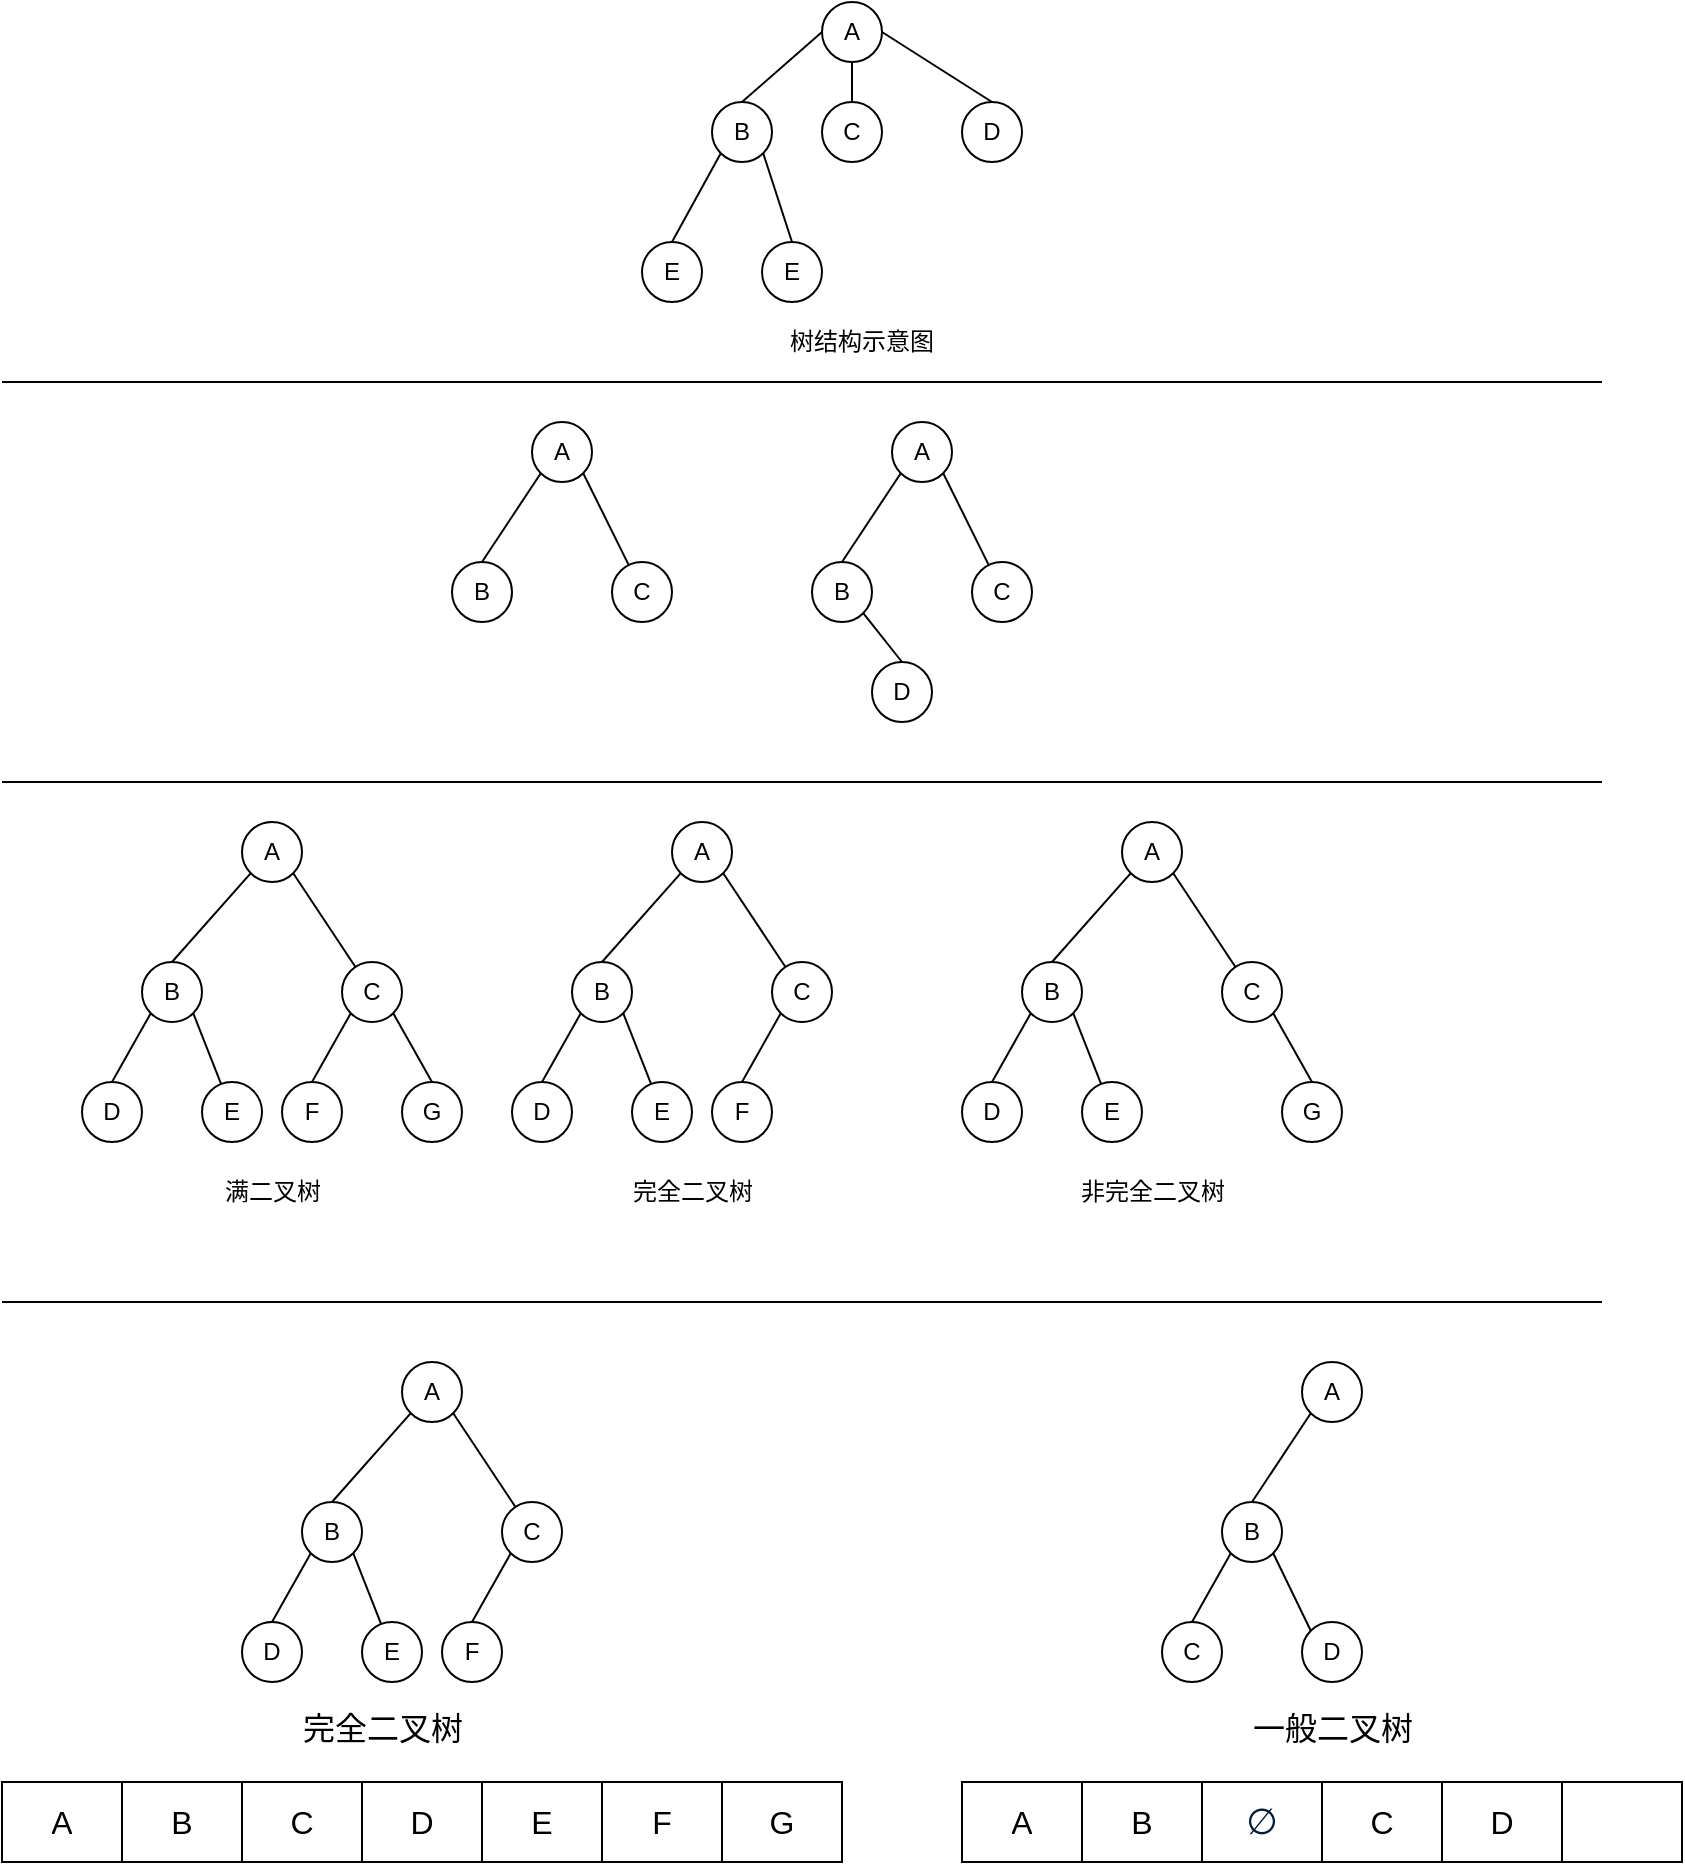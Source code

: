 <mxfile>
    <diagram id="koq7l3PGdgHiIWpdA3eX" name="Page-1">
        <mxGraphModel dx="1160" dy="493" grid="0" gridSize="10" guides="1" tooltips="1" connect="1" arrows="1" fold="1" page="1" pageScale="1" pageWidth="850" pageHeight="1100" math="0" shadow="0">
            <root>
                <mxCell id="0"/>
                <mxCell id="1" parent="0"/>
                <mxCell id="2" value="A" style="ellipse;whiteSpace=wrap;html=1;aspect=fixed;" parent="1" vertex="1">
                    <mxGeometry x="450" y="30" width="30" height="30" as="geometry"/>
                </mxCell>
                <mxCell id="12" value="B" style="ellipse;whiteSpace=wrap;html=1;aspect=fixed;" parent="1" vertex="1">
                    <mxGeometry x="395" y="80" width="30" height="30" as="geometry"/>
                </mxCell>
                <mxCell id="13" value="C" style="ellipse;whiteSpace=wrap;html=1;aspect=fixed;" parent="1" vertex="1">
                    <mxGeometry x="450" y="80" width="30" height="30" as="geometry"/>
                </mxCell>
                <mxCell id="14" value="D" style="ellipse;whiteSpace=wrap;html=1;aspect=fixed;" parent="1" vertex="1">
                    <mxGeometry x="520" y="80" width="30" height="30" as="geometry"/>
                </mxCell>
                <mxCell id="15" value="" style="endArrow=none;html=1;entryX=0;entryY=0.5;entryDx=0;entryDy=0;exitX=0.5;exitY=0;exitDx=0;exitDy=0;" parent="1" source="12" target="2" edge="1">
                    <mxGeometry width="50" height="50" relative="1" as="geometry">
                        <mxPoint x="480" y="240" as="sourcePoint"/>
                        <mxPoint x="530" y="190" as="targetPoint"/>
                    </mxGeometry>
                </mxCell>
                <mxCell id="16" value="" style="endArrow=none;html=1;entryX=1;entryY=0.5;entryDx=0;entryDy=0;exitX=0.5;exitY=0;exitDx=0;exitDy=0;" parent="1" source="14" target="2" edge="1">
                    <mxGeometry width="50" height="50" relative="1" as="geometry">
                        <mxPoint x="480" y="240" as="sourcePoint"/>
                        <mxPoint x="530" y="190" as="targetPoint"/>
                    </mxGeometry>
                </mxCell>
                <mxCell id="17" value="" style="endArrow=none;html=1;entryX=0.5;entryY=1;entryDx=0;entryDy=0;" parent="1" target="2" edge="1">
                    <mxGeometry width="50" height="50" relative="1" as="geometry">
                        <mxPoint x="465" y="80" as="sourcePoint"/>
                        <mxPoint x="530" y="190" as="targetPoint"/>
                    </mxGeometry>
                </mxCell>
                <mxCell id="18" value="E" style="ellipse;whiteSpace=wrap;html=1;aspect=fixed;" parent="1" vertex="1">
                    <mxGeometry x="360" y="150" width="30" height="30" as="geometry"/>
                </mxCell>
                <mxCell id="19" value="E" style="ellipse;whiteSpace=wrap;html=1;aspect=fixed;" parent="1" vertex="1">
                    <mxGeometry x="420" y="150" width="30" height="30" as="geometry"/>
                </mxCell>
                <mxCell id="20" value="" style="endArrow=none;html=1;entryX=0;entryY=1;entryDx=0;entryDy=0;exitX=0.5;exitY=0;exitDx=0;exitDy=0;" parent="1" source="18" target="12" edge="1">
                    <mxGeometry width="50" height="50" relative="1" as="geometry">
                        <mxPoint x="480" y="240" as="sourcePoint"/>
                        <mxPoint x="530" y="190" as="targetPoint"/>
                    </mxGeometry>
                </mxCell>
                <mxCell id="21" value="" style="endArrow=none;html=1;entryX=1;entryY=1;entryDx=0;entryDy=0;exitX=0.5;exitY=0;exitDx=0;exitDy=0;" parent="1" source="19" target="12" edge="1">
                    <mxGeometry width="50" height="50" relative="1" as="geometry">
                        <mxPoint x="480" y="240" as="sourcePoint"/>
                        <mxPoint x="530" y="190" as="targetPoint"/>
                    </mxGeometry>
                </mxCell>
                <mxCell id="22" value="树结构示意图" style="text;html=1;align=center;verticalAlign=middle;whiteSpace=wrap;rounded=0;" parent="1" vertex="1">
                    <mxGeometry x="430" y="190" width="80" height="20" as="geometry"/>
                </mxCell>
                <mxCell id="23" value="A" style="ellipse;whiteSpace=wrap;html=1;aspect=fixed;" vertex="1" parent="1">
                    <mxGeometry x="305" y="240" width="30" height="30" as="geometry"/>
                </mxCell>
                <mxCell id="24" value="B" style="ellipse;whiteSpace=wrap;html=1;aspect=fixed;" vertex="1" parent="1">
                    <mxGeometry x="265" y="310" width="30" height="30" as="geometry"/>
                </mxCell>
                <mxCell id="25" value="C" style="ellipse;whiteSpace=wrap;html=1;aspect=fixed;" vertex="1" parent="1">
                    <mxGeometry x="345" y="310" width="30" height="30" as="geometry"/>
                </mxCell>
                <mxCell id="27" value="" style="endArrow=none;html=1;entryX=0;entryY=1;entryDx=0;entryDy=0;exitX=0.5;exitY=0;exitDx=0;exitDy=0;" edge="1" parent="1" source="24" target="23">
                    <mxGeometry width="50" height="50" relative="1" as="geometry">
                        <mxPoint x="625" y="330" as="sourcePoint"/>
                        <mxPoint x="675" y="280" as="targetPoint"/>
                    </mxGeometry>
                </mxCell>
                <mxCell id="29" value="" style="endArrow=none;html=1;entryX=1;entryY=1;entryDx=0;entryDy=0;" edge="1" parent="1" source="25" target="23">
                    <mxGeometry width="50" height="50" relative="1" as="geometry">
                        <mxPoint x="290" y="320" as="sourcePoint"/>
                        <mxPoint x="319" y="276" as="targetPoint"/>
                    </mxGeometry>
                </mxCell>
                <mxCell id="30" value="A" style="ellipse;whiteSpace=wrap;html=1;aspect=fixed;" vertex="1" parent="1">
                    <mxGeometry x="485" y="240" width="30" height="30" as="geometry"/>
                </mxCell>
                <mxCell id="31" value="B" style="ellipse;whiteSpace=wrap;html=1;aspect=fixed;" vertex="1" parent="1">
                    <mxGeometry x="445" y="310" width="30" height="30" as="geometry"/>
                </mxCell>
                <mxCell id="32" value="C" style="ellipse;whiteSpace=wrap;html=1;aspect=fixed;" vertex="1" parent="1">
                    <mxGeometry x="525" y="310" width="30" height="30" as="geometry"/>
                </mxCell>
                <mxCell id="33" value="" style="endArrow=none;html=1;entryX=0;entryY=1;entryDx=0;entryDy=0;exitX=0.5;exitY=0;exitDx=0;exitDy=0;" edge="1" parent="1" source="31" target="30">
                    <mxGeometry width="50" height="50" relative="1" as="geometry">
                        <mxPoint x="805" y="330" as="sourcePoint"/>
                        <mxPoint x="855" y="280" as="targetPoint"/>
                    </mxGeometry>
                </mxCell>
                <mxCell id="34" value="" style="endArrow=none;html=1;entryX=1;entryY=1;entryDx=0;entryDy=0;" edge="1" parent="1" source="32" target="30">
                    <mxGeometry width="50" height="50" relative="1" as="geometry">
                        <mxPoint x="470" y="320" as="sourcePoint"/>
                        <mxPoint x="499" y="276" as="targetPoint"/>
                    </mxGeometry>
                </mxCell>
                <mxCell id="35" value="D" style="ellipse;whiteSpace=wrap;html=1;aspect=fixed;" vertex="1" parent="1">
                    <mxGeometry x="475" y="360" width="30" height="30" as="geometry"/>
                </mxCell>
                <mxCell id="36" value="" style="endArrow=none;html=1;entryX=1;entryY=1;entryDx=0;entryDy=0;exitX=0.5;exitY=0;exitDx=0;exitDy=0;" edge="1" parent="1" source="35" target="31">
                    <mxGeometry width="50" height="50" relative="1" as="geometry">
                        <mxPoint x="470" y="320" as="sourcePoint"/>
                        <mxPoint x="499" y="276" as="targetPoint"/>
                    </mxGeometry>
                </mxCell>
                <mxCell id="37" value="" style="endArrow=none;html=1;" edge="1" parent="1">
                    <mxGeometry width="50" height="50" relative="1" as="geometry">
                        <mxPoint x="40" y="220" as="sourcePoint"/>
                        <mxPoint x="840" y="220" as="targetPoint"/>
                    </mxGeometry>
                </mxCell>
                <mxCell id="38" value="" style="endArrow=none;html=1;" edge="1" parent="1">
                    <mxGeometry width="50" height="50" relative="1" as="geometry">
                        <mxPoint x="40" y="420" as="sourcePoint"/>
                        <mxPoint x="840" y="420" as="targetPoint"/>
                    </mxGeometry>
                </mxCell>
                <mxCell id="39" value="A" style="ellipse;whiteSpace=wrap;html=1;aspect=fixed;" vertex="1" parent="1">
                    <mxGeometry x="160" y="440" width="30" height="30" as="geometry"/>
                </mxCell>
                <mxCell id="40" value="B" style="ellipse;whiteSpace=wrap;html=1;aspect=fixed;" vertex="1" parent="1">
                    <mxGeometry x="110" y="510" width="30" height="30" as="geometry"/>
                </mxCell>
                <mxCell id="41" value="C" style="ellipse;whiteSpace=wrap;html=1;aspect=fixed;" vertex="1" parent="1">
                    <mxGeometry x="210" y="510" width="30" height="30" as="geometry"/>
                </mxCell>
                <mxCell id="42" value="" style="endArrow=none;html=1;entryX=0;entryY=1;entryDx=0;entryDy=0;exitX=0.5;exitY=0;exitDx=0;exitDy=0;" edge="1" parent="1" source="40" target="39">
                    <mxGeometry width="50" height="50" relative="1" as="geometry">
                        <mxPoint x="490" y="530" as="sourcePoint"/>
                        <mxPoint x="540" y="480" as="targetPoint"/>
                    </mxGeometry>
                </mxCell>
                <mxCell id="43" value="" style="endArrow=none;html=1;entryX=1;entryY=1;entryDx=0;entryDy=0;" edge="1" parent="1" source="41" target="39">
                    <mxGeometry width="50" height="50" relative="1" as="geometry">
                        <mxPoint x="155" y="520" as="sourcePoint"/>
                        <mxPoint x="195.607" y="465.607" as="targetPoint"/>
                    </mxGeometry>
                </mxCell>
                <mxCell id="44" value="D" style="ellipse;whiteSpace=wrap;html=1;aspect=fixed;" vertex="1" parent="1">
                    <mxGeometry x="80" y="570" width="30" height="30" as="geometry"/>
                </mxCell>
                <mxCell id="46" value="E" style="ellipse;whiteSpace=wrap;html=1;aspect=fixed;" vertex="1" parent="1">
                    <mxGeometry x="140" y="570" width="30" height="30" as="geometry"/>
                </mxCell>
                <mxCell id="47" value="" style="endArrow=none;html=1;entryX=0;entryY=1;entryDx=0;entryDy=0;exitX=0.5;exitY=0;exitDx=0;exitDy=0;" edge="1" parent="1" source="44" target="40">
                    <mxGeometry width="50" height="50" relative="1" as="geometry">
                        <mxPoint x="135" y="520" as="sourcePoint"/>
                        <mxPoint x="164" y="476" as="targetPoint"/>
                    </mxGeometry>
                </mxCell>
                <mxCell id="48" value="" style="endArrow=none;html=1;entryX=1;entryY=1;entryDx=0;entryDy=0;" edge="1" parent="1" source="46" target="40">
                    <mxGeometry width="50" height="50" relative="1" as="geometry">
                        <mxPoint x="85" y="580" as="sourcePoint"/>
                        <mxPoint x="124" y="546" as="targetPoint"/>
                    </mxGeometry>
                </mxCell>
                <mxCell id="49" value="F" style="ellipse;whiteSpace=wrap;html=1;aspect=fixed;" vertex="1" parent="1">
                    <mxGeometry x="180" y="570" width="30" height="30" as="geometry"/>
                </mxCell>
                <mxCell id="50" value="G" style="ellipse;whiteSpace=wrap;html=1;aspect=fixed;" vertex="1" parent="1">
                    <mxGeometry x="240" y="570" width="30" height="30" as="geometry"/>
                </mxCell>
                <mxCell id="52" value="" style="endArrow=none;html=1;entryX=0;entryY=1;entryDx=0;entryDy=0;exitX=0.5;exitY=0;exitDx=0;exitDy=0;" edge="1" parent="1" source="49" target="41">
                    <mxGeometry width="50" height="50" relative="1" as="geometry">
                        <mxPoint x="160" y="581" as="sourcePoint"/>
                        <mxPoint x="146" y="546" as="targetPoint"/>
                    </mxGeometry>
                </mxCell>
                <mxCell id="53" value="" style="endArrow=none;html=1;entryX=1;entryY=1;entryDx=0;entryDy=0;exitX=0.5;exitY=0;exitDx=0;exitDy=0;" edge="1" parent="1" source="50" target="41">
                    <mxGeometry width="50" height="50" relative="1" as="geometry">
                        <mxPoint x="205" y="580" as="sourcePoint"/>
                        <mxPoint x="224" y="546" as="targetPoint"/>
                    </mxGeometry>
                </mxCell>
                <mxCell id="54" value="A" style="ellipse;whiteSpace=wrap;html=1;aspect=fixed;" vertex="1" parent="1">
                    <mxGeometry x="375" y="440" width="30" height="30" as="geometry"/>
                </mxCell>
                <mxCell id="55" value="B" style="ellipse;whiteSpace=wrap;html=1;aspect=fixed;" vertex="1" parent="1">
                    <mxGeometry x="325" y="510" width="30" height="30" as="geometry"/>
                </mxCell>
                <mxCell id="56" value="C" style="ellipse;whiteSpace=wrap;html=1;aspect=fixed;" vertex="1" parent="1">
                    <mxGeometry x="425" y="510" width="30" height="30" as="geometry"/>
                </mxCell>
                <mxCell id="57" value="" style="endArrow=none;html=1;entryX=0;entryY=1;entryDx=0;entryDy=0;exitX=0.5;exitY=0;exitDx=0;exitDy=0;" edge="1" parent="1" source="55" target="54">
                    <mxGeometry width="50" height="50" relative="1" as="geometry">
                        <mxPoint x="705" y="530" as="sourcePoint"/>
                        <mxPoint x="755" y="480" as="targetPoint"/>
                    </mxGeometry>
                </mxCell>
                <mxCell id="58" value="" style="endArrow=none;html=1;entryX=1;entryY=1;entryDx=0;entryDy=0;" edge="1" parent="1" source="56" target="54">
                    <mxGeometry width="50" height="50" relative="1" as="geometry">
                        <mxPoint x="370" y="520" as="sourcePoint"/>
                        <mxPoint x="410.607" y="465.607" as="targetPoint"/>
                    </mxGeometry>
                </mxCell>
                <mxCell id="59" value="D" style="ellipse;whiteSpace=wrap;html=1;aspect=fixed;" vertex="1" parent="1">
                    <mxGeometry x="295" y="570" width="30" height="30" as="geometry"/>
                </mxCell>
                <mxCell id="60" value="E" style="ellipse;whiteSpace=wrap;html=1;aspect=fixed;" vertex="1" parent="1">
                    <mxGeometry x="355" y="570" width="30" height="30" as="geometry"/>
                </mxCell>
                <mxCell id="61" value="" style="endArrow=none;html=1;entryX=0;entryY=1;entryDx=0;entryDy=0;exitX=0.5;exitY=0;exitDx=0;exitDy=0;" edge="1" parent="1" source="59" target="55">
                    <mxGeometry width="50" height="50" relative="1" as="geometry">
                        <mxPoint x="350" y="520" as="sourcePoint"/>
                        <mxPoint x="379" y="476" as="targetPoint"/>
                    </mxGeometry>
                </mxCell>
                <mxCell id="62" value="" style="endArrow=none;html=1;entryX=1;entryY=1;entryDx=0;entryDy=0;" edge="1" parent="1" source="60" target="55">
                    <mxGeometry width="50" height="50" relative="1" as="geometry">
                        <mxPoint x="300" y="580" as="sourcePoint"/>
                        <mxPoint x="339" y="546" as="targetPoint"/>
                    </mxGeometry>
                </mxCell>
                <mxCell id="63" value="F" style="ellipse;whiteSpace=wrap;html=1;aspect=fixed;" vertex="1" parent="1">
                    <mxGeometry x="395" y="570" width="30" height="30" as="geometry"/>
                </mxCell>
                <mxCell id="65" value="" style="endArrow=none;html=1;entryX=0;entryY=1;entryDx=0;entryDy=0;exitX=0.5;exitY=0;exitDx=0;exitDy=0;" edge="1" parent="1" source="63" target="56">
                    <mxGeometry width="50" height="50" relative="1" as="geometry">
                        <mxPoint x="375" y="581" as="sourcePoint"/>
                        <mxPoint x="361" y="546" as="targetPoint"/>
                    </mxGeometry>
                </mxCell>
                <mxCell id="67" value="A" style="ellipse;whiteSpace=wrap;html=1;aspect=fixed;" vertex="1" parent="1">
                    <mxGeometry x="600" y="440" width="30" height="30" as="geometry"/>
                </mxCell>
                <mxCell id="68" value="B" style="ellipse;whiteSpace=wrap;html=1;aspect=fixed;" vertex="1" parent="1">
                    <mxGeometry x="550" y="510" width="30" height="30" as="geometry"/>
                </mxCell>
                <mxCell id="69" value="C" style="ellipse;whiteSpace=wrap;html=1;aspect=fixed;" vertex="1" parent="1">
                    <mxGeometry x="650" y="510" width="30" height="30" as="geometry"/>
                </mxCell>
                <mxCell id="70" value="" style="endArrow=none;html=1;entryX=0;entryY=1;entryDx=0;entryDy=0;exitX=0.5;exitY=0;exitDx=0;exitDy=0;" edge="1" parent="1" source="68" target="67">
                    <mxGeometry width="50" height="50" relative="1" as="geometry">
                        <mxPoint x="930" y="530" as="sourcePoint"/>
                        <mxPoint x="980" y="480" as="targetPoint"/>
                    </mxGeometry>
                </mxCell>
                <mxCell id="71" value="" style="endArrow=none;html=1;entryX=1;entryY=1;entryDx=0;entryDy=0;" edge="1" parent="1" source="69" target="67">
                    <mxGeometry width="50" height="50" relative="1" as="geometry">
                        <mxPoint x="595" y="520" as="sourcePoint"/>
                        <mxPoint x="635.607" y="465.607" as="targetPoint"/>
                    </mxGeometry>
                </mxCell>
                <mxCell id="72" value="D" style="ellipse;whiteSpace=wrap;html=1;aspect=fixed;" vertex="1" parent="1">
                    <mxGeometry x="520" y="570" width="30" height="30" as="geometry"/>
                </mxCell>
                <mxCell id="73" value="E" style="ellipse;whiteSpace=wrap;html=1;aspect=fixed;" vertex="1" parent="1">
                    <mxGeometry x="580" y="570" width="30" height="30" as="geometry"/>
                </mxCell>
                <mxCell id="74" value="" style="endArrow=none;html=1;entryX=0;entryY=1;entryDx=0;entryDy=0;exitX=0.5;exitY=0;exitDx=0;exitDy=0;" edge="1" parent="1" source="72" target="68">
                    <mxGeometry width="50" height="50" relative="1" as="geometry">
                        <mxPoint x="575" y="520" as="sourcePoint"/>
                        <mxPoint x="604" y="476" as="targetPoint"/>
                    </mxGeometry>
                </mxCell>
                <mxCell id="75" value="" style="endArrow=none;html=1;entryX=1;entryY=1;entryDx=0;entryDy=0;" edge="1" parent="1" source="73" target="68">
                    <mxGeometry width="50" height="50" relative="1" as="geometry">
                        <mxPoint x="525" y="580" as="sourcePoint"/>
                        <mxPoint x="564" y="546" as="targetPoint"/>
                    </mxGeometry>
                </mxCell>
                <mxCell id="77" value="G" style="ellipse;whiteSpace=wrap;html=1;aspect=fixed;" vertex="1" parent="1">
                    <mxGeometry x="680" y="570" width="30" height="30" as="geometry"/>
                </mxCell>
                <mxCell id="79" value="" style="endArrow=none;html=1;entryX=1;entryY=1;entryDx=0;entryDy=0;exitX=0.5;exitY=0;exitDx=0;exitDy=0;" edge="1" parent="1" source="77" target="69">
                    <mxGeometry width="50" height="50" relative="1" as="geometry">
                        <mxPoint x="645" y="580" as="sourcePoint"/>
                        <mxPoint x="664" y="546" as="targetPoint"/>
                    </mxGeometry>
                </mxCell>
                <mxCell id="81" value="" style="endArrow=none;html=1;" edge="1" parent="1">
                    <mxGeometry width="50" height="50" relative="1" as="geometry">
                        <mxPoint x="40" y="680" as="sourcePoint"/>
                        <mxPoint x="840" y="680" as="targetPoint"/>
                    </mxGeometry>
                </mxCell>
                <mxCell id="82" value="满二叉树" style="text;html=1;align=center;verticalAlign=middle;resizable=0;points=[];autosize=1;strokeColor=none;fillColor=none;" vertex="1" parent="1">
                    <mxGeometry x="140" y="610" width="70" height="30" as="geometry"/>
                </mxCell>
                <mxCell id="83" value="完全二叉树" style="text;html=1;align=center;verticalAlign=middle;resizable=0;points=[];autosize=1;strokeColor=none;fillColor=none;" vertex="1" parent="1">
                    <mxGeometry x="345" y="610" width="80" height="30" as="geometry"/>
                </mxCell>
                <mxCell id="84" value="非完全二叉树" style="text;html=1;align=center;verticalAlign=middle;resizable=0;points=[];autosize=1;strokeColor=none;fillColor=none;" vertex="1" parent="1">
                    <mxGeometry x="565" y="610" width="100" height="30" as="geometry"/>
                </mxCell>
                <mxCell id="85" value="A" style="ellipse;whiteSpace=wrap;html=1;aspect=fixed;" vertex="1" parent="1">
                    <mxGeometry x="240" y="710" width="30" height="30" as="geometry"/>
                </mxCell>
                <mxCell id="86" value="B" style="ellipse;whiteSpace=wrap;html=1;aspect=fixed;" vertex="1" parent="1">
                    <mxGeometry x="190" y="780" width="30" height="30" as="geometry"/>
                </mxCell>
                <mxCell id="87" value="C" style="ellipse;whiteSpace=wrap;html=1;aspect=fixed;" vertex="1" parent="1">
                    <mxGeometry x="290" y="780" width="30" height="30" as="geometry"/>
                </mxCell>
                <mxCell id="88" value="" style="endArrow=none;html=1;entryX=0;entryY=1;entryDx=0;entryDy=0;exitX=0.5;exitY=0;exitDx=0;exitDy=0;" edge="1" parent="1" source="86" target="85">
                    <mxGeometry width="50" height="50" relative="1" as="geometry">
                        <mxPoint x="570" y="800" as="sourcePoint"/>
                        <mxPoint x="620" y="750" as="targetPoint"/>
                    </mxGeometry>
                </mxCell>
                <mxCell id="89" value="" style="endArrow=none;html=1;entryX=1;entryY=1;entryDx=0;entryDy=0;" edge="1" parent="1" source="87" target="85">
                    <mxGeometry width="50" height="50" relative="1" as="geometry">
                        <mxPoint x="235" y="790" as="sourcePoint"/>
                        <mxPoint x="275.607" y="735.607" as="targetPoint"/>
                    </mxGeometry>
                </mxCell>
                <mxCell id="90" value="D" style="ellipse;whiteSpace=wrap;html=1;aspect=fixed;" vertex="1" parent="1">
                    <mxGeometry x="160" y="840" width="30" height="30" as="geometry"/>
                </mxCell>
                <mxCell id="91" value="E" style="ellipse;whiteSpace=wrap;html=1;aspect=fixed;" vertex="1" parent="1">
                    <mxGeometry x="220" y="840" width="30" height="30" as="geometry"/>
                </mxCell>
                <mxCell id="92" value="" style="endArrow=none;html=1;entryX=0;entryY=1;entryDx=0;entryDy=0;exitX=0.5;exitY=0;exitDx=0;exitDy=0;" edge="1" parent="1" source="90" target="86">
                    <mxGeometry width="50" height="50" relative="1" as="geometry">
                        <mxPoint x="215" y="790" as="sourcePoint"/>
                        <mxPoint x="244" y="746" as="targetPoint"/>
                    </mxGeometry>
                </mxCell>
                <mxCell id="93" value="" style="endArrow=none;html=1;entryX=1;entryY=1;entryDx=0;entryDy=0;" edge="1" parent="1" source="91" target="86">
                    <mxGeometry width="50" height="50" relative="1" as="geometry">
                        <mxPoint x="165" y="850" as="sourcePoint"/>
                        <mxPoint x="204" y="816" as="targetPoint"/>
                    </mxGeometry>
                </mxCell>
                <mxCell id="94" value="F" style="ellipse;whiteSpace=wrap;html=1;aspect=fixed;" vertex="1" parent="1">
                    <mxGeometry x="260" y="840" width="30" height="30" as="geometry"/>
                </mxCell>
                <mxCell id="95" value="" style="endArrow=none;html=1;entryX=0;entryY=1;entryDx=0;entryDy=0;exitX=0.5;exitY=0;exitDx=0;exitDy=0;" edge="1" parent="1" source="94" target="87">
                    <mxGeometry width="50" height="50" relative="1" as="geometry">
                        <mxPoint x="240" y="851" as="sourcePoint"/>
                        <mxPoint x="226" y="816" as="targetPoint"/>
                    </mxGeometry>
                </mxCell>
                <mxCell id="183" value="" style="shape=table;startSize=0;container=1;collapsible=0;childLayout=tableLayout;strokeColor=default;align=center;verticalAlign=middle;fontFamily=Helvetica;fontSize=16;fontColor=default;fillColor=default;" vertex="1" parent="1">
                    <mxGeometry x="40" y="920" width="420" height="40" as="geometry"/>
                </mxCell>
                <mxCell id="184" value="" style="shape=tableRow;horizontal=0;startSize=0;swimlaneHead=0;swimlaneBody=0;strokeColor=inherit;top=0;left=0;bottom=0;right=0;collapsible=0;dropTarget=0;fillColor=none;points=[[0,0.5],[1,0.5]];portConstraint=eastwest;align=center;verticalAlign=middle;fontFamily=Helvetica;fontSize=16;fontColor=default;" vertex="1" parent="183">
                    <mxGeometry width="420" height="40" as="geometry"/>
                </mxCell>
                <mxCell id="185" value="A" style="shape=partialRectangle;html=1;whiteSpace=wrap;connectable=0;strokeColor=inherit;overflow=hidden;fillColor=none;top=0;left=0;bottom=0;right=0;pointerEvents=1;align=center;verticalAlign=middle;fontFamily=Helvetica;fontSize=16;fontColor=default;" vertex="1" parent="184">
                    <mxGeometry width="60" height="40" as="geometry">
                        <mxRectangle width="60" height="40" as="alternateBounds"/>
                    </mxGeometry>
                </mxCell>
                <mxCell id="186" value="B" style="shape=partialRectangle;html=1;whiteSpace=wrap;connectable=0;strokeColor=inherit;overflow=hidden;fillColor=none;top=0;left=0;bottom=0;right=0;pointerEvents=1;align=center;verticalAlign=middle;fontFamily=Helvetica;fontSize=16;fontColor=default;" vertex="1" parent="184">
                    <mxGeometry x="60" width="60" height="40" as="geometry">
                        <mxRectangle width="60" height="40" as="alternateBounds"/>
                    </mxGeometry>
                </mxCell>
                <mxCell id="187" value="C" style="shape=partialRectangle;html=1;whiteSpace=wrap;connectable=0;strokeColor=inherit;overflow=hidden;fillColor=none;top=0;left=0;bottom=0;right=0;pointerEvents=1;align=center;verticalAlign=middle;fontFamily=Helvetica;fontSize=16;fontColor=default;" vertex="1" parent="184">
                    <mxGeometry x="120" width="60" height="40" as="geometry">
                        <mxRectangle width="60" height="40" as="alternateBounds"/>
                    </mxGeometry>
                </mxCell>
                <mxCell id="188" value="D" style="shape=partialRectangle;html=1;whiteSpace=wrap;connectable=0;strokeColor=inherit;overflow=hidden;fillColor=none;top=0;left=0;bottom=0;right=0;pointerEvents=1;align=center;verticalAlign=middle;fontFamily=Helvetica;fontSize=16;fontColor=default;" vertex="1" parent="184">
                    <mxGeometry x="180" width="60" height="40" as="geometry">
                        <mxRectangle width="60" height="40" as="alternateBounds"/>
                    </mxGeometry>
                </mxCell>
                <mxCell id="189" value="E" style="shape=partialRectangle;html=1;whiteSpace=wrap;connectable=0;strokeColor=inherit;overflow=hidden;fillColor=none;top=0;left=0;bottom=0;right=0;pointerEvents=1;align=center;verticalAlign=middle;fontFamily=Helvetica;fontSize=16;fontColor=default;" vertex="1" parent="184">
                    <mxGeometry x="240" width="60" height="40" as="geometry">
                        <mxRectangle width="60" height="40" as="alternateBounds"/>
                    </mxGeometry>
                </mxCell>
                <mxCell id="190" value="F" style="shape=partialRectangle;html=1;whiteSpace=wrap;connectable=0;strokeColor=inherit;overflow=hidden;fillColor=none;top=0;left=0;bottom=0;right=0;pointerEvents=1;align=center;verticalAlign=middle;fontFamily=Helvetica;fontSize=16;fontColor=default;" vertex="1" parent="184">
                    <mxGeometry x="300" width="60" height="40" as="geometry">
                        <mxRectangle width="60" height="40" as="alternateBounds"/>
                    </mxGeometry>
                </mxCell>
                <mxCell id="191" value="G" style="shape=partialRectangle;html=1;whiteSpace=wrap;connectable=0;strokeColor=inherit;overflow=hidden;fillColor=none;top=0;left=0;bottom=0;right=0;pointerEvents=1;align=center;verticalAlign=middle;fontFamily=Helvetica;fontSize=16;fontColor=default;" vertex="1" parent="184">
                    <mxGeometry x="360" width="60" height="40" as="geometry">
                        <mxRectangle width="60" height="40" as="alternateBounds"/>
                    </mxGeometry>
                </mxCell>
                <mxCell id="192" value="A" style="ellipse;whiteSpace=wrap;html=1;aspect=fixed;" vertex="1" parent="1">
                    <mxGeometry x="690" y="710" width="30" height="30" as="geometry"/>
                </mxCell>
                <mxCell id="193" value="B" style="ellipse;whiteSpace=wrap;html=1;aspect=fixed;" vertex="1" parent="1">
                    <mxGeometry x="650" y="780" width="30" height="30" as="geometry"/>
                </mxCell>
                <mxCell id="194" value="C" style="ellipse;whiteSpace=wrap;html=1;aspect=fixed;" vertex="1" parent="1">
                    <mxGeometry x="620" y="840" width="30" height="30" as="geometry"/>
                </mxCell>
                <mxCell id="198" value="" style="endArrow=none;html=1;entryX=0;entryY=1;entryDx=0;entryDy=0;exitX=0.5;exitY=0;exitDx=0;exitDy=0;" edge="1" parent="1" source="193" target="192">
                    <mxGeometry width="50" height="50" relative="1" as="geometry">
                        <mxPoint x="420" y="580" as="sourcePoint"/>
                        <mxPoint x="439" y="546" as="targetPoint"/>
                    </mxGeometry>
                </mxCell>
                <mxCell id="199" value="" style="endArrow=none;html=1;entryX=0;entryY=1;entryDx=0;entryDy=0;" edge="1" parent="1" target="193">
                    <mxGeometry width="50" height="50" relative="1" as="geometry">
                        <mxPoint x="635" y="840" as="sourcePoint"/>
                        <mxPoint x="665" y="810" as="targetPoint"/>
                    </mxGeometry>
                </mxCell>
                <mxCell id="201" value="D" style="ellipse;whiteSpace=wrap;html=1;aspect=fixed;" vertex="1" parent="1">
                    <mxGeometry x="690" y="840" width="30" height="30" as="geometry"/>
                </mxCell>
                <mxCell id="202" value="" style="endArrow=none;html=1;entryX=1;entryY=1;entryDx=0;entryDy=0;exitX=0;exitY=0;exitDx=0;exitDy=0;" edge="1" parent="1" source="201" target="193">
                    <mxGeometry width="50" height="50" relative="1" as="geometry">
                        <mxPoint x="645" y="850" as="sourcePoint"/>
                        <mxPoint x="664" y="816" as="targetPoint"/>
                    </mxGeometry>
                </mxCell>
                <mxCell id="212" value="" style="shape=table;startSize=0;container=1;collapsible=0;childLayout=tableLayout;strokeColor=default;align=center;verticalAlign=middle;fontFamily=Helvetica;fontSize=16;fontColor=default;fillColor=default;" vertex="1" parent="1">
                    <mxGeometry x="520" y="920" width="360" height="40" as="geometry"/>
                </mxCell>
                <mxCell id="213" value="" style="shape=tableRow;horizontal=0;startSize=0;swimlaneHead=0;swimlaneBody=0;strokeColor=inherit;top=0;left=0;bottom=0;right=0;collapsible=0;dropTarget=0;fillColor=none;points=[[0,0.5],[1,0.5]];portConstraint=eastwest;align=center;verticalAlign=middle;fontFamily=Helvetica;fontSize=16;fontColor=default;" vertex="1" parent="212">
                    <mxGeometry width="360" height="40" as="geometry"/>
                </mxCell>
                <mxCell id="214" value="A" style="shape=partialRectangle;html=1;whiteSpace=wrap;connectable=0;strokeColor=inherit;overflow=hidden;fillColor=none;top=0;left=0;bottom=0;right=0;pointerEvents=1;align=center;verticalAlign=middle;fontFamily=Helvetica;fontSize=16;fontColor=default;" vertex="1" parent="213">
                    <mxGeometry width="60" height="40" as="geometry">
                        <mxRectangle width="60" height="40" as="alternateBounds"/>
                    </mxGeometry>
                </mxCell>
                <mxCell id="215" value="B" style="shape=partialRectangle;html=1;whiteSpace=wrap;connectable=0;strokeColor=inherit;overflow=hidden;fillColor=none;top=0;left=0;bottom=0;right=0;pointerEvents=1;align=center;verticalAlign=middle;fontFamily=Helvetica;fontSize=16;fontColor=default;" vertex="1" parent="213">
                    <mxGeometry x="60" width="60" height="40" as="geometry">
                        <mxRectangle width="60" height="40" as="alternateBounds"/>
                    </mxGeometry>
                </mxCell>
                <mxCell id="216" value="&lt;span style=&quot;color: rgb(0, 29, 53); font-family: Arial, sans-serif; font-size: 18px; text-align: start; background-color: rgb(255, 255, 255);&quot;&gt;∅&lt;/span&gt;" style="shape=partialRectangle;html=1;whiteSpace=wrap;connectable=0;strokeColor=inherit;overflow=hidden;fillColor=none;top=0;left=0;bottom=0;right=0;pointerEvents=1;align=center;verticalAlign=middle;fontFamily=Helvetica;fontSize=16;fontColor=default;" vertex="1" parent="213">
                    <mxGeometry x="120" width="60" height="40" as="geometry">
                        <mxRectangle width="60" height="40" as="alternateBounds"/>
                    </mxGeometry>
                </mxCell>
                <mxCell id="217" value="C" style="shape=partialRectangle;html=1;whiteSpace=wrap;connectable=0;strokeColor=inherit;overflow=hidden;fillColor=none;top=0;left=0;bottom=0;right=0;pointerEvents=1;align=center;verticalAlign=middle;fontFamily=Helvetica;fontSize=16;fontColor=default;" vertex="1" parent="213">
                    <mxGeometry x="180" width="60" height="40" as="geometry">
                        <mxRectangle width="60" height="40" as="alternateBounds"/>
                    </mxGeometry>
                </mxCell>
                <mxCell id="218" value="D" style="shape=partialRectangle;html=1;whiteSpace=wrap;connectable=0;strokeColor=inherit;overflow=hidden;fillColor=none;top=0;left=0;bottom=0;right=0;pointerEvents=1;align=center;verticalAlign=middle;fontFamily=Helvetica;fontSize=16;fontColor=default;" vertex="1" parent="213">
                    <mxGeometry x="240" width="60" height="40" as="geometry">
                        <mxRectangle width="60" height="40" as="alternateBounds"/>
                    </mxGeometry>
                </mxCell>
                <mxCell id="219" value="" style="shape=partialRectangle;html=1;whiteSpace=wrap;connectable=0;strokeColor=inherit;overflow=hidden;fillColor=none;top=0;left=0;bottom=0;right=0;pointerEvents=1;align=center;verticalAlign=middle;fontFamily=Helvetica;fontSize=16;fontColor=default;" vertex="1" parent="213">
                    <mxGeometry x="300" width="60" height="40" as="geometry">
                        <mxRectangle width="60" height="40" as="alternateBounds"/>
                    </mxGeometry>
                </mxCell>
                <mxCell id="220" value="完全二叉树" style="text;html=1;align=center;verticalAlign=middle;resizable=0;points=[];autosize=1;strokeColor=none;fillColor=none;fontFamily=Helvetica;fontSize=16;fontColor=default;" vertex="1" parent="1">
                    <mxGeometry x="180" y="878" width="100" height="30" as="geometry"/>
                </mxCell>
                <mxCell id="221" value="一般二叉树" style="text;html=1;align=center;verticalAlign=middle;resizable=0;points=[];autosize=1;strokeColor=none;fillColor=none;fontFamily=Helvetica;fontSize=16;fontColor=default;" vertex="1" parent="1">
                    <mxGeometry x="655" y="878" width="100" height="30" as="geometry"/>
                </mxCell>
            </root>
        </mxGraphModel>
    </diagram>
</mxfile>
